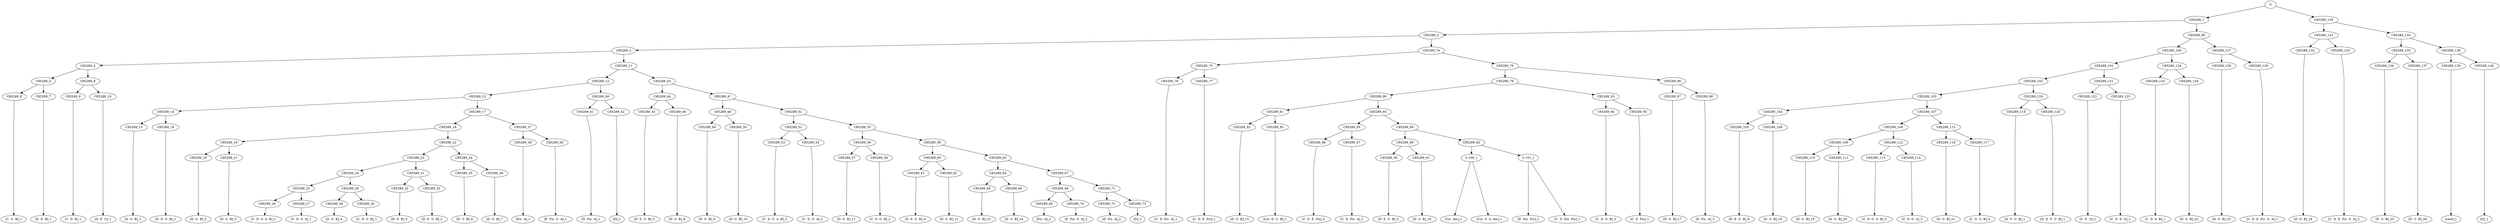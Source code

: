 digraph sample{
"S" -> "C85289_1";
"C85289_1" -> "C85289_2";
"C85289_2" -> "C85289_3";
"C85289_3" -> "C85289_4";
"C85289_4" -> "C85289_5";
"C85289_5" -> "C85289_6";
"C85289_6" -> "[C  G  B]_1";
"C85289_5" -> "C85289_7";
"C85289_7" -> "[D  E  B]_1";
"C85289_4" -> "C85289_8";
"C85289_8" -> "C85289_9";
"C85289_9" -> "[C  D  B]_1";
"C85289_8" -> "C85289_10";
"C85289_10" -> "[D  E  G]_1";
"C85289_3" -> "C85289_11";
"C85289_11" -> "C85289_12";
"C85289_12" -> "C85289_13";
"C85289_13" -> "C85289_14";
"C85289_14" -> "C85289_15";
"C85289_15" -> "[D  G  B]_1";
"C85289_14" -> "C85289_16";
"C85289_16" -> "[D  E  G  B]_1";
"C85289_13" -> "C85289_17";
"C85289_17" -> "C85289_18";
"C85289_18" -> "C85289_19";
"C85289_19" -> "C85289_20";
"C85289_20" -> "[D  G  B]_2";
"C85289_19" -> "C85289_21";
"C85289_21" -> "[D  G  B]_3";
"C85289_18" -> "C85289_22";
"C85289_22" -> "C85289_23";
"C85289_23" -> "C85289_24";
"C85289_24" -> "C85289_25";
"C85289_25" -> "C85289_26";
"C85289_26" -> "[C  D  G  A  B]_1";
"C85289_25" -> "C85289_27";
"C85289_27" -> "[C  D  G  A]_1";
"C85289_24" -> "C85289_28";
"C85289_28" -> "C85289_29";
"C85289_29" -> "[D  G  B]_4";
"C85289_28" -> "C85289_30";
"C85289_30" -> "[C  D  G  B]_1";
"C85289_23" -> "C85289_31";
"C85289_31" -> "C85289_32";
"C85289_32" -> "[D  G  B]_5";
"C85289_31" -> "C85289_33";
"C85289_33" -> "[D  E  G  B]_2";
"C85289_22" -> "C85289_34";
"C85289_34" -> "C85289_35";
"C85289_35" -> "[D  G  B]_6";
"C85289_34" -> "C85289_36";
"C85289_36" -> "[D  G  B]_7";
"C85289_17" -> "C85289_37";
"C85289_37" -> "C85289_38";
"C85289_38" -> "[Fis  A]_1";
"C85289_37" -> "C85289_39";
"C85289_39" -> "[E  Fis  G  A]_1";
"C85289_12" -> "C85289_40";
"C85289_40" -> "C85289_41";
"C85289_41" -> "[D  Fis  A]_1";
"C85289_40" -> "C85289_42";
"C85289_42" -> "[D]_1";
"C85289_11" -> "C85289_43";
"C85289_43" -> "C85289_44";
"C85289_44" -> "C85289_45";
"C85289_45" -> "[D  E  G  B]_3";
"C85289_44" -> "C85289_46";
"C85289_46" -> "[D  G  B]_8";
"C85289_43" -> "C85289_47";
"C85289_47" -> "C85289_48";
"C85289_48" -> "C85289_49";
"C85289_49" -> "[D  G  B]_9";
"C85289_48" -> "C85289_50";
"C85289_50" -> "[D  G  B]_10";
"C85289_47" -> "C85289_51";
"C85289_51" -> "C85289_52";
"C85289_52" -> "C85289_53";
"C85289_53" -> "[C  D  G  A  B]_2";
"C85289_52" -> "C85289_54";
"C85289_54" -> "[C  D  G  A]_2";
"C85289_51" -> "C85289_55";
"C85289_55" -> "C85289_56";
"C85289_56" -> "C85289_57";
"C85289_57" -> "[D  G  B]_11";
"C85289_56" -> "C85289_58";
"C85289_58" -> "[C  D  G  B]_2";
"C85289_55" -> "C85289_59";
"C85289_59" -> "C85289_60";
"C85289_60" -> "C85289_61";
"C85289_61" -> "[D  E  G  B]_4";
"C85289_60" -> "C85289_62";
"C85289_62" -> "[D  G  B]_12";
"C85289_59" -> "C85289_63";
"C85289_63" -> "C85289_64";
"C85289_64" -> "C85289_65";
"C85289_65" -> "[D  G  B]_13";
"C85289_64" -> "C85289_66";
"C85289_66" -> "[D  G  B]_14";
"C85289_63" -> "C85289_67";
"C85289_67" -> "C85289_68";
"C85289_68" -> "C85289_69";
"C85289_69" -> "[Fis  A]_2";
"C85289_68" -> "C85289_70";
"C85289_70" -> "[E  Fis  G  A]_2";
"C85289_67" -> "C85289_71";
"C85289_71" -> "C85289_72";
"C85289_72" -> "[D  Fis  A]_2";
"C85289_71" -> "C85289_73";
"C85289_73" -> "[D]_2";
"C85289_2" -> "C85289_74";
"C85289_74" -> "C85289_75";
"C85289_75" -> "C85289_76";
"C85289_76" -> "[C  D  Fis  A]_1";
"C85289_75" -> "C85289_77";
"C85289_77" -> "[C  D  E  Fis]_1";
"C85289_74" -> "C85289_78";
"C85289_78" -> "C85289_79";
"C85289_79" -> "C85289_80";
"C85289_80" -> "C85289_81";
"C85289_81" -> "C85289_82";
"C85289_82" -> "[D  G  B]_15";
"C85289_81" -> "C85289_83";
"C85289_83" -> "[Cis  D  G  B]_1";
"C85289_80" -> "C85289_84";
"C85289_84" -> "C85289_85";
"C85289_85" -> "C85289_86";
"C85289_86" -> "[C  D  E  Fis]_2";
"C85289_85" -> "C85289_87";
"C85289_87" -> "[C  D  Fis  A]_2";
"C85289_84" -> "C85289_88";
"C85289_88" -> "C85289_89";
"C85289_89" -> "C85289_90";
"C85289_90" -> "[D  E  G  B]_5";
"C85289_89" -> "C85289_91";
"C85289_91" -> "[D  G  B]_16";
"C85289_88" -> "C85289_92";
"C85289_92" -> "C-100_1";
"C-100_1" -> "[Cis  Ais]_1";
"C-100_1" -> "[Cis  G  A  Ais]_1";
"C85289_92" -> "C-101_1";
"C-101_1" -> "[D  Dis  Fis]_1";
"C-101_1" -> "[C  D  Dis  Fis]_1";
"C85289_79" -> "C85289_93";
"C85289_93" -> "C85289_94";
"C85289_94" -> "[C  D  G  B]_3";
"C85289_93" -> "C85289_95";
"C85289_95" -> "[C  E  Fis]_1";
"C85289_78" -> "C85289_96";
"C85289_96" -> "C85289_97";
"C85289_97" -> "[D  G  B]_17";
"C85289_96" -> "C85289_98";
"C85289_98" -> "[D  Fis  A]_3";
"C85289_1" -> "C85289_99";
"C85289_99" -> "C85289_100";
"C85289_100" -> "C85289_101";
"C85289_101" -> "C85289_102";
"C85289_102" -> "C85289_103";
"C85289_103" -> "C85289_104";
"C85289_104" -> "C85289_105";
"C85289_105" -> "[D  E  G  B]_6";
"C85289_104" -> "C85289_106";
"C85289_106" -> "[D  G  B]_18";
"C85289_103" -> "C85289_107";
"C85289_107" -> "C85289_108";
"C85289_108" -> "C85289_109";
"C85289_109" -> "C85289_110";
"C85289_110" -> "[D  G  B]_19";
"C85289_109" -> "C85289_111";
"C85289_111" -> "[D  G  B]_20";
"C85289_108" -> "C85289_112";
"C85289_112" -> "C85289_113";
"C85289_113" -> "[C  D  G  A  B]_3";
"C85289_112" -> "C85289_114";
"C85289_114" -> "[C  D  G  A]_3";
"C85289_107" -> "C85289_115";
"C85289_115" -> "C85289_116";
"C85289_116" -> "[D  G  B]_21";
"C85289_115" -> "C85289_117";
"C85289_117" -> "[C  D  G  B]_4";
"C85289_102" -> "C85289_118";
"C85289_118" -> "C85289_119";
"C85289_119" -> "[D  F  G  B]_1";
"C85289_118" -> "C85289_120";
"C85289_120" -> "[D  E  F  G  B]_1";
"C85289_101" -> "C85289_121";
"C85289_121" -> "C85289_122";
"C85289_122" -> "[C  E  G]_1";
"C85289_121" -> "C85289_123";
"C85289_123" -> "[C  D  E  G]_1";
"C85289_100" -> "C85289_124";
"C85289_124" -> "C85289_125";
"C85289_125" -> "[C  D  A  B]_1";
"C85289_124" -> "C85289_126";
"C85289_126" -> "[D  G  B]_22";
"C85289_99" -> "C85289_127";
"C85289_127" -> "C85289_128";
"C85289_128" -> "[D  G  B]_23";
"C85289_127" -> "C85289_129";
"C85289_129" -> "[C  D  E  Fis  G  A]_1";
"S" -> "C85289_130";
"C85289_130" -> "C85289_131";
"C85289_131" -> "C85289_132";
"C85289_132" -> "[D  G  B]_24";
"C85289_131" -> "C85289_133";
"C85289_133" -> "[C  D  E  Fis  G  A]_2";
"C85289_130" -> "C85289_134";
"C85289_134" -> "C85289_135";
"C85289_135" -> "C85289_136";
"C85289_136" -> "[D  G  B]_25";
"C85289_135" -> "C85289_137";
"C85289_137" -> "[D  G  B]_26";
"C85289_134" -> "C85289_138";
"C85289_138" -> "C85289_139";
"C85289_139" -> "[rest]_1";
"C85289_138" -> "C85289_140";
"C85289_140" -> "[G]_1";

{rank = min; "S";}
{rank = same; "C85289_1"; "C85289_130";}
{rank = same; "C85289_2"; "C85289_99"; "C85289_131"; "C85289_134";}
{rank = same; "C85289_3"; "C85289_74"; "C85289_100"; "C85289_127"; "C85289_132"; "C85289_133"; "C85289_135"; "C85289_138";}
{rank = same; "C85289_4"; "C85289_11"; "C85289_75"; "C85289_78"; "C85289_101"; "C85289_124"; "C85289_128"; "C85289_129"; "C85289_136"; "C85289_137"; "C85289_139"; "C85289_140";}
{rank = same; "C85289_5"; "C85289_8"; "C85289_12"; "C85289_43"; "C85289_76"; "C85289_77"; "C85289_79"; "C85289_96"; "C85289_102"; "C85289_121"; "C85289_125"; "C85289_126";}
{rank = same; "C85289_6"; "C85289_7"; "C85289_9"; "C85289_10"; "C85289_13"; "C85289_40"; "C85289_44"; "C85289_47"; "C85289_80"; "C85289_93"; "C85289_97"; "C85289_98"; "C85289_103"; "C85289_118"; "C85289_122"; "C85289_123";}
{rank = same; "C85289_14"; "C85289_17"; "C85289_41"; "C85289_42"; "C85289_45"; "C85289_46"; "C85289_48"; "C85289_51"; "C85289_81"; "C85289_84"; "C85289_94"; "C85289_95"; "C85289_104"; "C85289_107"; "C85289_119"; "C85289_120";}
{rank = same; "C85289_15"; "C85289_16"; "C85289_18"; "C85289_37"; "C85289_49"; "C85289_50"; "C85289_52"; "C85289_55"; "C85289_82"; "C85289_83"; "C85289_85"; "C85289_88"; "C85289_105"; "C85289_106"; "C85289_108"; "C85289_115";}
{rank = same; "C85289_19"; "C85289_22"; "C85289_38"; "C85289_39"; "C85289_53"; "C85289_54"; "C85289_56"; "C85289_59"; "C85289_86"; "C85289_87"; "C85289_89"; "C85289_92"; "C85289_109"; "C85289_112"; "C85289_116"; "C85289_117";}
{rank = same; "C85289_20"; "C85289_21"; "C85289_23"; "C85289_34"; "C85289_57"; "C85289_58"; "C85289_60"; "C85289_63"; "C85289_90"; "C85289_91"; "C-100_1"; "C-101_1"; "C85289_110"; "C85289_111"; "C85289_113"; "C85289_114";}
{rank = same; "C85289_24"; "C85289_31"; "C85289_35"; "C85289_36"; "C85289_61"; "C85289_62"; "C85289_64"; "C85289_67";}
{rank = same; "C85289_25"; "C85289_28"; "C85289_32"; "C85289_33"; "C85289_65"; "C85289_66"; "C85289_68"; "C85289_71";}
{rank = same; "C85289_26"; "C85289_27"; "C85289_29"; "C85289_30"; "C85289_69"; "C85289_70"; "C85289_72"; "C85289_73";}
{rank = same; "[C  D  A  B]_1"; "[C  D  B]_1"; "[C  D  Dis  Fis]_1"; "[C  D  E  Fis  G  A]_1"; "[C  D  E  Fis  G  A]_2"; "[C  D  E  Fis]_1"; "[C  D  E  Fis]_2"; "[C  D  E  G]_1"; "[C  D  Fis  A]_1"; "[C  D  Fis  A]_2"; "[C  D  G  A  B]_1"; "[C  D  G  A  B]_2"; "[C  D  G  A  B]_3"; "[C  D  G  A]_1"; "[C  D  G  A]_2"; "[C  D  G  A]_3"; "[C  D  G  B]_1"; "[C  D  G  B]_2"; "[C  D  G  B]_3"; "[C  D  G  B]_4"; "[C  E  Fis]_1"; "[C  E  G]_1"; "[C  G  B]_1"; "[Cis  Ais]_1"; "[Cis  D  G  B]_1"; "[Cis  G  A  Ais]_1"; "[D  Dis  Fis]_1"; "[D  E  B]_1"; "[D  E  F  G  B]_1"; "[D  E  G  B]_1"; "[D  E  G  B]_2"; "[D  E  G  B]_3"; "[D  E  G  B]_4"; "[D  E  G  B]_5"; "[D  E  G  B]_6"; "[D  E  G]_1"; "[D  F  G  B]_1"; "[D  Fis  A]_1"; "[D  Fis  A]_2"; "[D  Fis  A]_3"; "[D  G  B]_1"; "[D  G  B]_2"; "[D  G  B]_3"; "[D  G  B]_4"; "[D  G  B]_5"; "[D  G  B]_6"; "[D  G  B]_7"; "[D  G  B]_8"; "[D  G  B]_9"; "[D  G  B]_10"; "[D  G  B]_11"; "[D  G  B]_12"; "[D  G  B]_13"; "[D  G  B]_14"; "[D  G  B]_15"; "[D  G  B]_16"; "[D  G  B]_17"; "[D  G  B]_18"; "[D  G  B]_19"; "[D  G  B]_20"; "[D  G  B]_21"; "[D  G  B]_22"; "[D  G  B]_23"; "[D  G  B]_24"; "[D  G  B]_25"; "[D  G  B]_26"; "[D]_1"; "[D]_2"; "[E  Fis  G  A]_1"; "[E  Fis  G  A]_2"; "[Fis  A]_1"; "[Fis  A]_2"; "[G]_1"; "[rest]_1";}
}